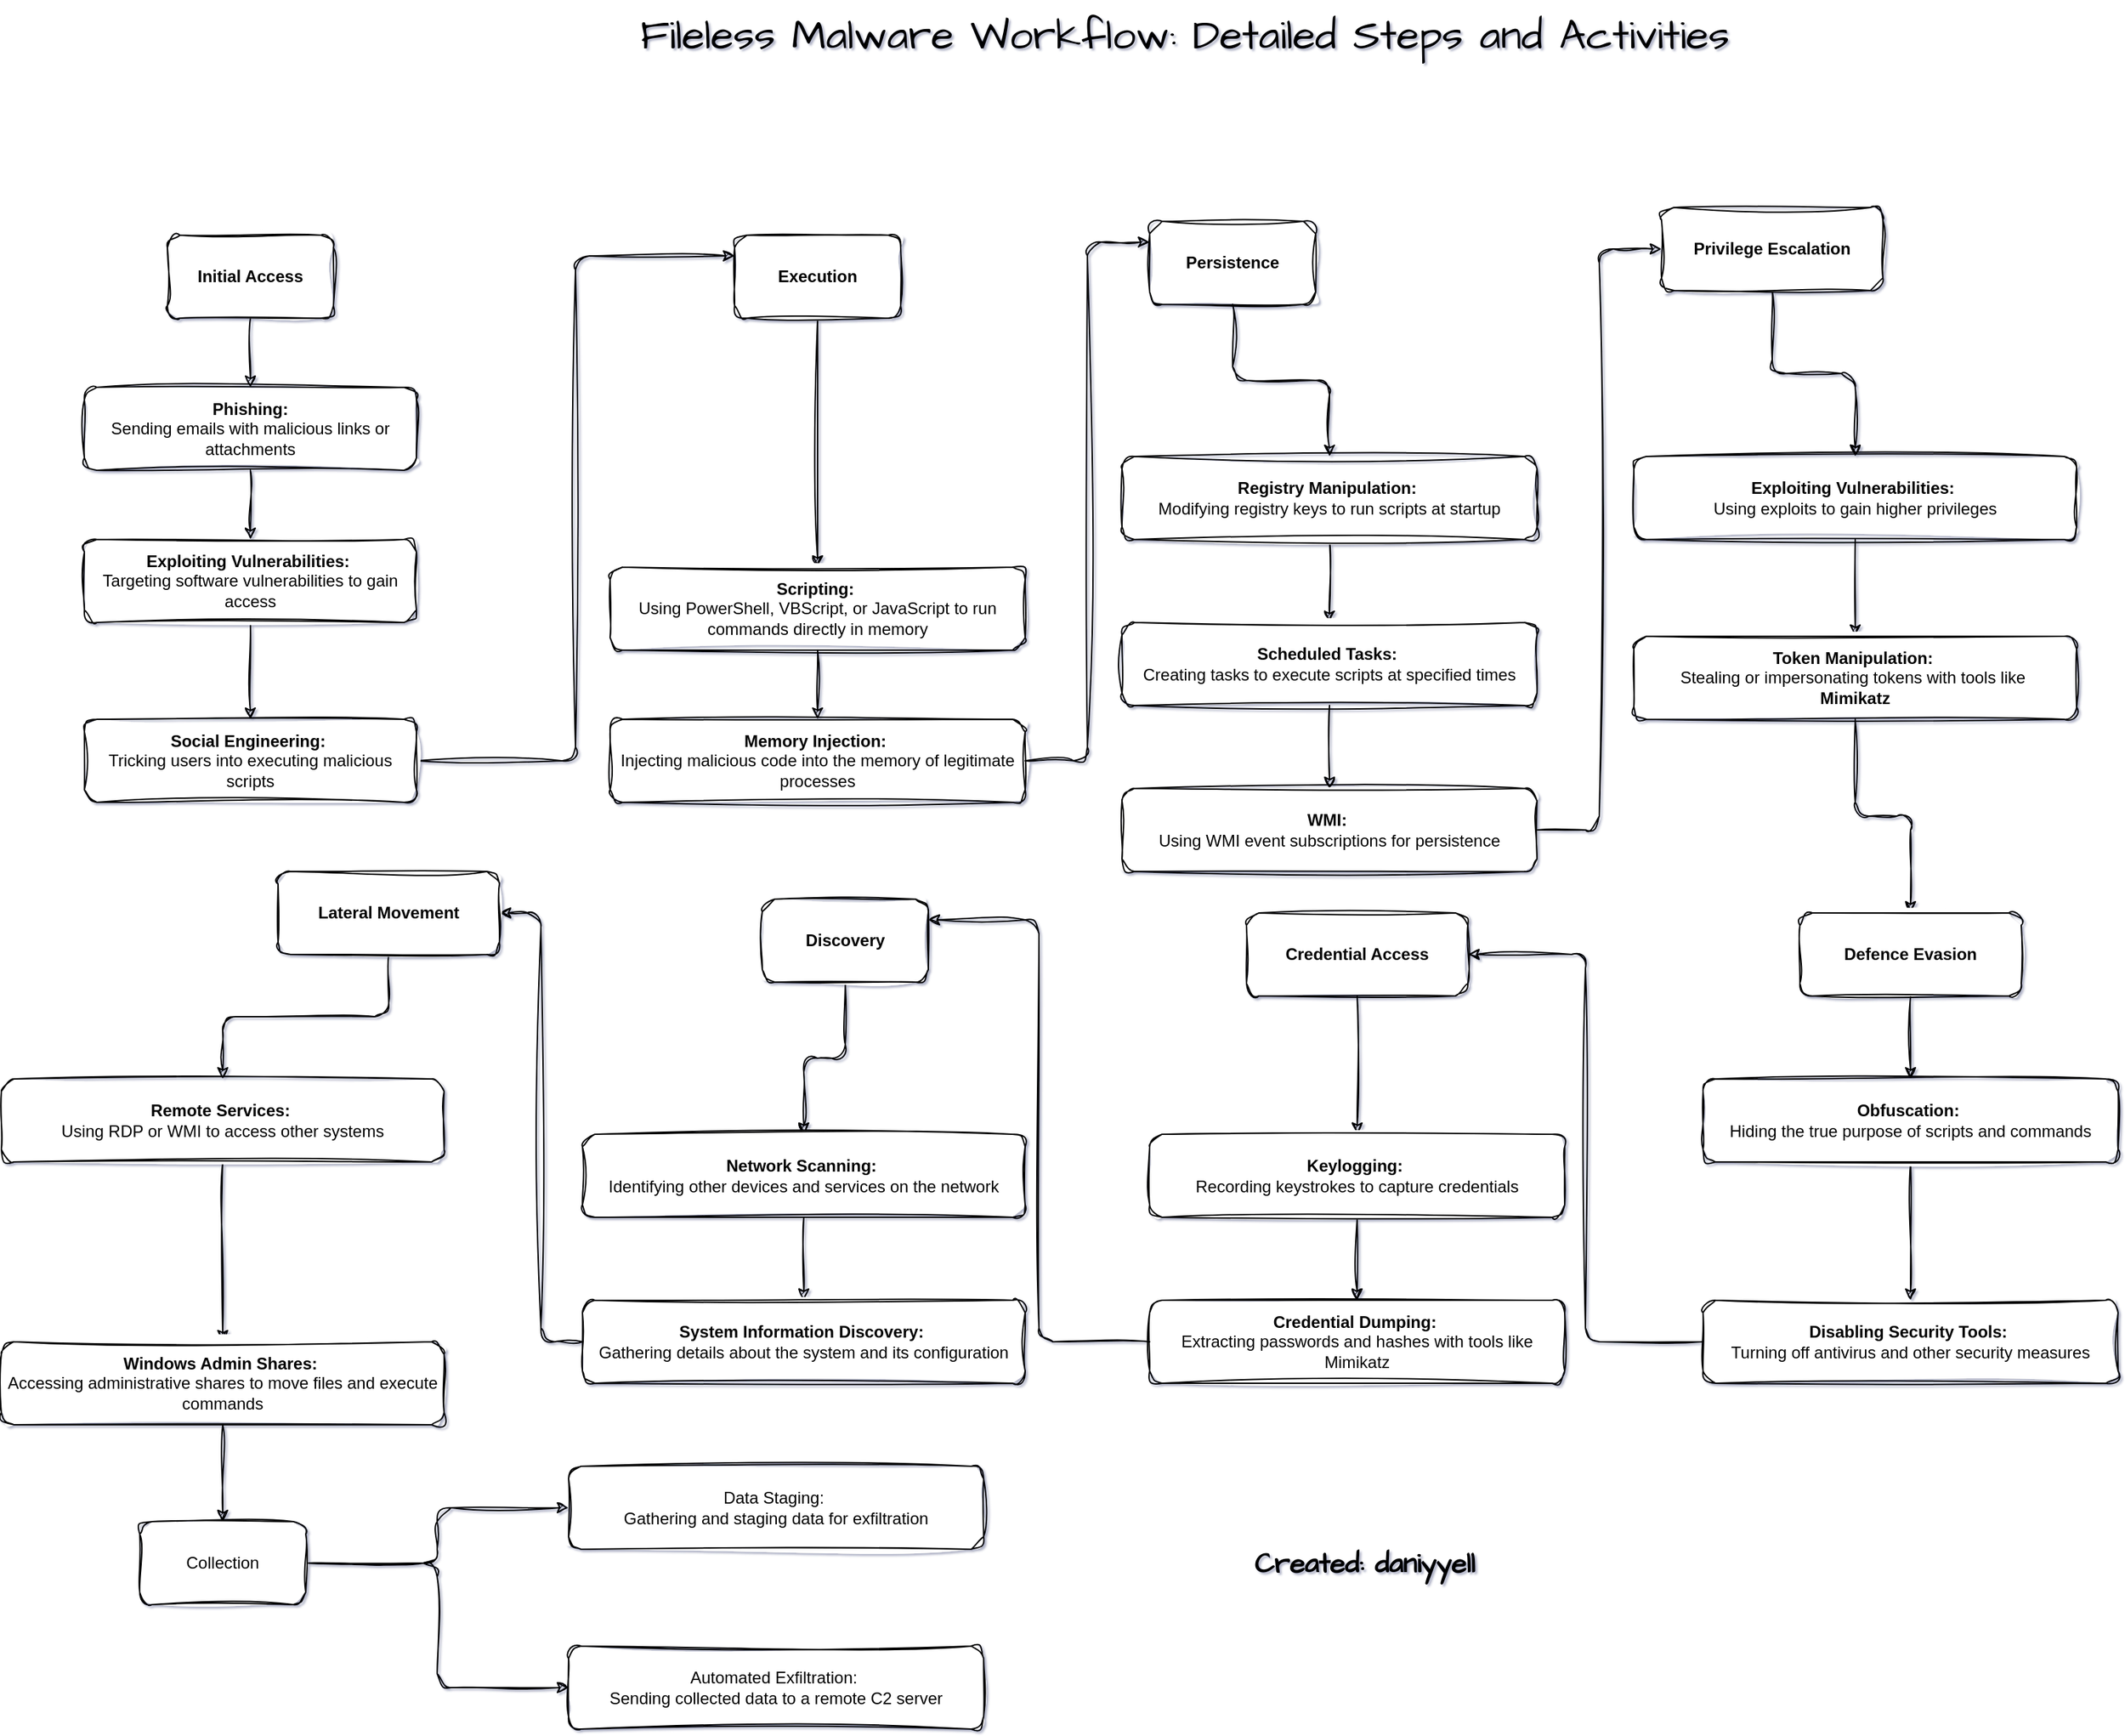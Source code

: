 <mxfile version="24.5.1" type="github">
  <diagram name="Page-1" id="pxp7qfaBqFWQBgs7-R0P">
    <mxGraphModel dx="2638" dy="2282" grid="1" gridSize="10" guides="1" tooltips="1" connect="1" arrows="1" fold="1" page="1" pageScale="1" pageWidth="850" pageHeight="1100" background="#ffffff" math="0" shadow="1">
      <root>
        <mxCell id="0" />
        <mxCell id="1" parent="0" />
        <mxCell id="3B0JiuzJLhS6sqnatpeZ-70" style="edgeStyle=orthogonalEdgeStyle;rounded=1;orthogonalLoop=1;jettySize=auto;html=1;entryX=0;entryY=0.25;entryDx=0;entryDy=0;labelBackgroundColor=none;fontColor=default;sketch=1;curveFitting=1;jiggle=2;" edge="1" parent="1" source="3B0JiuzJLhS6sqnatpeZ-4" target="3B0JiuzJLhS6sqnatpeZ-5">
          <mxGeometry relative="1" as="geometry" />
        </mxCell>
        <mxCell id="3B0JiuzJLhS6sqnatpeZ-7" value="&lt;div&gt;&lt;b&gt;Memory Injection:&amp;nbsp;&lt;/b&gt;&lt;/div&gt;&lt;div&gt;Injecting malicious code into the memory of legitimate processes&lt;/div&gt;" style="rounded=1;whiteSpace=wrap;html=1;labelBackgroundColor=none;sketch=1;curveFitting=1;jiggle=2;" vertex="1" parent="1">
          <mxGeometry x="200" y="80" width="300" height="60" as="geometry" />
        </mxCell>
        <mxCell id="3B0JiuzJLhS6sqnatpeZ-77" style="edgeStyle=orthogonalEdgeStyle;rounded=1;orthogonalLoop=1;jettySize=auto;html=1;labelBackgroundColor=none;fontColor=default;sketch=1;curveFitting=1;jiggle=2;" edge="1" parent="1" source="3B0JiuzJLhS6sqnatpeZ-9" target="3B0JiuzJLhS6sqnatpeZ-10">
          <mxGeometry relative="1" as="geometry" />
        </mxCell>
        <mxCell id="3B0JiuzJLhS6sqnatpeZ-9" value="&lt;div&gt;&lt;b&gt;Registry Manipulation:&lt;/b&gt;&amp;nbsp;&lt;/div&gt;&lt;div&gt;Modifying registry keys to run scripts at startup&lt;/div&gt;" style="rounded=1;whiteSpace=wrap;html=1;labelBackgroundColor=none;sketch=1;curveFitting=1;jiggle=2;" vertex="1" parent="1">
          <mxGeometry x="570" y="-110" width="300" height="60" as="geometry" />
        </mxCell>
        <mxCell id="3B0JiuzJLhS6sqnatpeZ-78" value="" style="edgeStyle=orthogonalEdgeStyle;rounded=1;orthogonalLoop=1;jettySize=auto;html=1;labelBackgroundColor=none;fontColor=default;sketch=1;curveFitting=1;jiggle=2;" edge="1" parent="1" source="3B0JiuzJLhS6sqnatpeZ-10" target="3B0JiuzJLhS6sqnatpeZ-11">
          <mxGeometry relative="1" as="geometry" />
        </mxCell>
        <mxCell id="3B0JiuzJLhS6sqnatpeZ-10" value="&lt;div&gt;&lt;b&gt;Scheduled Tasks:&amp;nbsp;&lt;/b&gt;&lt;/div&gt;&lt;div&gt;Creating tasks to execute scripts at specified times&lt;/div&gt;" style="rounded=1;whiteSpace=wrap;html=1;labelBackgroundColor=none;sketch=1;curveFitting=1;jiggle=2;" vertex="1" parent="1">
          <mxGeometry x="570" y="10" width="300" height="60" as="geometry" />
        </mxCell>
        <mxCell id="3B0JiuzJLhS6sqnatpeZ-101" style="edgeStyle=orthogonalEdgeStyle;rounded=1;orthogonalLoop=1;jettySize=auto;html=1;entryX=0;entryY=0.5;entryDx=0;entryDy=0;labelBackgroundColor=none;fontColor=default;sketch=1;curveFitting=1;jiggle=2;" edge="1" parent="1" source="3B0JiuzJLhS6sqnatpeZ-11" target="3B0JiuzJLhS6sqnatpeZ-12">
          <mxGeometry relative="1" as="geometry" />
        </mxCell>
        <mxCell id="3B0JiuzJLhS6sqnatpeZ-11" value="&lt;div&gt;&lt;b&gt;WMI:&amp;nbsp;&lt;/b&gt;&lt;/div&gt;&lt;div&gt;Using WMI event subscriptions for persistence&lt;/div&gt;" style="rounded=1;whiteSpace=wrap;html=1;labelBackgroundColor=none;sketch=1;curveFitting=1;jiggle=2;" vertex="1" parent="1">
          <mxGeometry x="570" y="130" width="300" height="60" as="geometry" />
        </mxCell>
        <mxCell id="3B0JiuzJLhS6sqnatpeZ-83" value="" style="edgeStyle=orthogonalEdgeStyle;rounded=1;orthogonalLoop=1;jettySize=auto;html=1;labelBackgroundColor=none;fontColor=default;sketch=1;curveFitting=1;jiggle=2;" edge="1" parent="1" source="3B0JiuzJLhS6sqnatpeZ-12" target="3B0JiuzJLhS6sqnatpeZ-13">
          <mxGeometry relative="1" as="geometry" />
        </mxCell>
        <mxCell id="3B0JiuzJLhS6sqnatpeZ-12" value="&lt;b&gt;Privilege Escalation&lt;/b&gt;" style="rounded=1;whiteSpace=wrap;html=1;labelBackgroundColor=none;sketch=1;curveFitting=1;jiggle=2;" vertex="1" parent="1">
          <mxGeometry x="960" y="-290" width="160" height="60" as="geometry" />
        </mxCell>
        <mxCell id="3B0JiuzJLhS6sqnatpeZ-81" value="" style="edgeStyle=orthogonalEdgeStyle;rounded=1;orthogonalLoop=1;jettySize=auto;html=1;labelBackgroundColor=none;fontColor=default;sketch=1;curveFitting=1;jiggle=2;" edge="1" parent="1" source="3B0JiuzJLhS6sqnatpeZ-13" target="3B0JiuzJLhS6sqnatpeZ-14">
          <mxGeometry relative="1" as="geometry" />
        </mxCell>
        <mxCell id="3B0JiuzJLhS6sqnatpeZ-13" value="&lt;div&gt;&lt;b&gt;Exploiting Vulnerabilities:&amp;nbsp;&lt;/b&gt;&lt;/div&gt;&lt;div&gt;Using exploits to gain higher privileges&lt;/div&gt;" style="rounded=1;whiteSpace=wrap;html=1;labelBackgroundColor=none;sketch=1;curveFitting=1;jiggle=2;" vertex="1" parent="1">
          <mxGeometry x="940" y="-110" width="320" height="60" as="geometry" />
        </mxCell>
        <mxCell id="3B0JiuzJLhS6sqnatpeZ-85" value="" style="edgeStyle=orthogonalEdgeStyle;rounded=1;orthogonalLoop=1;jettySize=auto;html=1;labelBackgroundColor=none;fontColor=default;sketch=1;curveFitting=1;jiggle=2;" edge="1" parent="1" source="3B0JiuzJLhS6sqnatpeZ-14" target="3B0JiuzJLhS6sqnatpeZ-15">
          <mxGeometry relative="1" as="geometry" />
        </mxCell>
        <mxCell id="3B0JiuzJLhS6sqnatpeZ-14" value="&lt;div&gt;&lt;b&gt;Token Manipulation:&amp;nbsp;&lt;/b&gt;&lt;/div&gt;&lt;div&gt;Stealing or impersonating tokens with tools like&amp;nbsp;&lt;/div&gt;&lt;div&gt;&lt;b&gt;Mimikatz&lt;/b&gt;&lt;/div&gt;" style="rounded=1;whiteSpace=wrap;html=1;labelBackgroundColor=none;sketch=1;curveFitting=1;jiggle=2;" vertex="1" parent="1">
          <mxGeometry x="940" y="20" width="320" height="60" as="geometry" />
        </mxCell>
        <mxCell id="3B0JiuzJLhS6sqnatpeZ-87" style="edgeStyle=orthogonalEdgeStyle;rounded=1;orthogonalLoop=1;jettySize=auto;html=1;entryX=1;entryY=0.5;entryDx=0;entryDy=0;labelBackgroundColor=none;fontColor=default;sketch=1;curveFitting=1;jiggle=2;" edge="1" parent="1" source="3B0JiuzJLhS6sqnatpeZ-17" target="3B0JiuzJLhS6sqnatpeZ-18">
          <mxGeometry relative="1" as="geometry" />
        </mxCell>
        <mxCell id="3B0JiuzJLhS6sqnatpeZ-72" style="edgeStyle=orthogonalEdgeStyle;rounded=1;orthogonalLoop=1;jettySize=auto;html=1;labelBackgroundColor=none;fontColor=default;sketch=1;curveFitting=1;jiggle=2;" edge="1" parent="1" source="3B0JiuzJLhS6sqnatpeZ-5" target="3B0JiuzJLhS6sqnatpeZ-6">
          <mxGeometry relative="1" as="geometry" />
        </mxCell>
        <mxCell id="3B0JiuzJLhS6sqnatpeZ-5" value="&lt;b&gt;Execution&lt;/b&gt;" style="rounded=1;whiteSpace=wrap;html=1;labelBackgroundColor=none;sketch=1;curveFitting=1;jiggle=2;" vertex="1" parent="1">
          <mxGeometry x="290" y="-270" width="120" height="60" as="geometry" />
        </mxCell>
        <mxCell id="3B0JiuzJLhS6sqnatpeZ-63" value="" style="edgeStyle=orthogonalEdgeStyle;rounded=1;orthogonalLoop=1;jettySize=auto;html=1;labelBackgroundColor=none;fontColor=default;sketch=1;curveFitting=1;jiggle=2;" edge="1" parent="1" source="3B0JiuzJLhS6sqnatpeZ-6" target="3B0JiuzJLhS6sqnatpeZ-7">
          <mxGeometry relative="1" as="geometry" />
        </mxCell>
        <mxCell id="3B0JiuzJLhS6sqnatpeZ-6" value="&lt;div&gt;&lt;b&gt;Scripting:&amp;nbsp;&lt;/b&gt;&lt;/div&gt;&lt;div&gt;Using PowerShell, VBScript, or JavaScript to run commands directly in memory&lt;/div&gt;" style="rounded=1;whiteSpace=wrap;html=1;labelBackgroundColor=none;sketch=1;curveFitting=1;jiggle=2;" vertex="1" parent="1">
          <mxGeometry x="200" y="-30" width="300" height="60" as="geometry" />
        </mxCell>
        <mxCell id="3B0JiuzJLhS6sqnatpeZ-64" style="edgeStyle=orthogonalEdgeStyle;rounded=1;orthogonalLoop=1;jettySize=auto;html=1;entryX=0;entryY=0.25;entryDx=0;entryDy=0;labelBackgroundColor=none;fontColor=default;sketch=1;curveFitting=1;jiggle=2;" edge="1" parent="1" source="3B0JiuzJLhS6sqnatpeZ-7" target="3B0JiuzJLhS6sqnatpeZ-8">
          <mxGeometry relative="1" as="geometry" />
        </mxCell>
        <mxCell id="3B0JiuzJLhS6sqnatpeZ-76" style="edgeStyle=orthogonalEdgeStyle;rounded=1;orthogonalLoop=1;jettySize=auto;html=1;labelBackgroundColor=none;fontColor=default;sketch=1;curveFitting=1;jiggle=2;" edge="1" parent="1" source="3B0JiuzJLhS6sqnatpeZ-8" target="3B0JiuzJLhS6sqnatpeZ-9">
          <mxGeometry relative="1" as="geometry" />
        </mxCell>
        <mxCell id="3B0JiuzJLhS6sqnatpeZ-8" value="&lt;b&gt;Persistence&lt;/b&gt;" style="rounded=1;whiteSpace=wrap;html=1;labelBackgroundColor=none;sketch=1;curveFitting=1;jiggle=2;" vertex="1" parent="1">
          <mxGeometry x="590" y="-280" width="120" height="60" as="geometry" />
        </mxCell>
        <mxCell id="3B0JiuzJLhS6sqnatpeZ-92" value="" style="edgeStyle=orthogonalEdgeStyle;rounded=1;orthogonalLoop=1;jettySize=auto;html=1;labelBackgroundColor=none;fontColor=default;sketch=1;curveFitting=1;jiggle=2;" edge="1" parent="1" source="3B0JiuzJLhS6sqnatpeZ-21" target="3B0JiuzJLhS6sqnatpeZ-22">
          <mxGeometry relative="1" as="geometry" />
        </mxCell>
        <mxCell id="3B0JiuzJLhS6sqnatpeZ-21" value="&lt;b&gt;Discovery&lt;/b&gt;" style="rounded=1;whiteSpace=wrap;html=1;labelBackgroundColor=none;sketch=1;curveFitting=1;jiggle=2;" vertex="1" parent="1">
          <mxGeometry x="310" y="210" width="120" height="60" as="geometry" />
        </mxCell>
        <mxCell id="3B0JiuzJLhS6sqnatpeZ-93" value="" style="edgeStyle=orthogonalEdgeStyle;rounded=1;orthogonalLoop=1;jettySize=auto;html=1;labelBackgroundColor=none;fontColor=default;sketch=1;curveFitting=1;jiggle=2;" edge="1" parent="1" source="3B0JiuzJLhS6sqnatpeZ-22" target="3B0JiuzJLhS6sqnatpeZ-23">
          <mxGeometry relative="1" as="geometry" />
        </mxCell>
        <mxCell id="3B0JiuzJLhS6sqnatpeZ-22" value="&lt;div&gt;&lt;b&gt;Network Scanning:&amp;nbsp;&lt;/b&gt;&lt;/div&gt;&lt;div&gt;Identifying other devices and services on the network&lt;/div&gt;" style="rounded=1;whiteSpace=wrap;html=1;labelBackgroundColor=none;sketch=1;curveFitting=1;jiggle=2;" vertex="1" parent="1">
          <mxGeometry x="180" y="380" width="320" height="60" as="geometry" />
        </mxCell>
        <mxCell id="3B0JiuzJLhS6sqnatpeZ-95" style="edgeStyle=orthogonalEdgeStyle;rounded=1;orthogonalLoop=1;jettySize=auto;html=1;entryX=1;entryY=0.5;entryDx=0;entryDy=0;labelBackgroundColor=none;fontColor=default;sketch=1;curveFitting=1;jiggle=2;" edge="1" parent="1" source="3B0JiuzJLhS6sqnatpeZ-23" target="3B0JiuzJLhS6sqnatpeZ-24">
          <mxGeometry relative="1" as="geometry" />
        </mxCell>
        <mxCell id="3B0JiuzJLhS6sqnatpeZ-23" value="&lt;div&gt;&lt;b&gt;System Information Discovery:&amp;nbsp;&lt;/b&gt;&lt;/div&gt;&lt;div&gt;Gathering details about the system and its configuration&lt;/div&gt;" style="rounded=1;whiteSpace=wrap;html=1;labelBackgroundColor=none;sketch=1;curveFitting=1;jiggle=2;" vertex="1" parent="1">
          <mxGeometry x="180" y="500" width="320" height="60" as="geometry" />
        </mxCell>
        <mxCell id="3B0JiuzJLhS6sqnatpeZ-96" value="" style="edgeStyle=orthogonalEdgeStyle;rounded=1;orthogonalLoop=1;jettySize=auto;html=1;labelBackgroundColor=none;fontColor=default;sketch=1;curveFitting=1;jiggle=2;" edge="1" parent="1" source="3B0JiuzJLhS6sqnatpeZ-24" target="3B0JiuzJLhS6sqnatpeZ-25">
          <mxGeometry relative="1" as="geometry" />
        </mxCell>
        <mxCell id="3B0JiuzJLhS6sqnatpeZ-24" value="&lt;b&gt;Lateral Movement&lt;/b&gt;" style="rounded=1;whiteSpace=wrap;html=1;labelBackgroundColor=none;sketch=1;curveFitting=1;jiggle=2;" vertex="1" parent="1">
          <mxGeometry x="-40" y="190" width="160" height="60" as="geometry" />
        </mxCell>
        <mxCell id="3B0JiuzJLhS6sqnatpeZ-107" style="edgeStyle=orthogonalEdgeStyle;rounded=1;orthogonalLoop=1;jettySize=auto;html=1;labelBackgroundColor=none;fontColor=default;sketch=1;curveFitting=1;jiggle=2;" edge="1" parent="1" source="3B0JiuzJLhS6sqnatpeZ-25" target="3B0JiuzJLhS6sqnatpeZ-26">
          <mxGeometry relative="1" as="geometry" />
        </mxCell>
        <mxCell id="3B0JiuzJLhS6sqnatpeZ-25" value="&lt;div&gt;&lt;b&gt;Remote Services:&amp;nbsp;&lt;/b&gt;&lt;/div&gt;&lt;div&gt;Using RDP or WMI to access other systems&lt;/div&gt;" style="rounded=1;whiteSpace=wrap;html=1;labelBackgroundColor=none;sketch=1;curveFitting=1;jiggle=2;" vertex="1" parent="1">
          <mxGeometry x="-240" y="340" width="320" height="60" as="geometry" />
        </mxCell>
        <mxCell id="3B0JiuzJLhS6sqnatpeZ-111" style="edgeStyle=orthogonalEdgeStyle;rounded=1;orthogonalLoop=1;jettySize=auto;html=1;labelBackgroundColor=none;fontColor=default;sketch=1;curveFitting=1;jiggle=2;" edge="1" parent="1" source="3B0JiuzJLhS6sqnatpeZ-26" target="3B0JiuzJLhS6sqnatpeZ-27">
          <mxGeometry relative="1" as="geometry" />
        </mxCell>
        <mxCell id="3B0JiuzJLhS6sqnatpeZ-26" value="&lt;div&gt;&lt;b&gt;Windows Admin Shares:&lt;/b&gt;&amp;nbsp;&lt;/div&gt;&lt;div&gt;Accessing administrative shares to move files and execute commands&lt;/div&gt;" style="rounded=1;whiteSpace=wrap;html=1;labelBackgroundColor=none;sketch=1;curveFitting=1;jiggle=2;" vertex="1" parent="1">
          <mxGeometry x="-240" y="530" width="320" height="60" as="geometry" />
        </mxCell>
        <mxCell id="3B0JiuzJLhS6sqnatpeZ-100" value="" style="group;labelBackgroundColor=none;rounded=1;sketch=1;curveFitting=1;jiggle=2;" vertex="1" connectable="0" parent="1">
          <mxGeometry x="-180" y="-270" width="240" height="410" as="geometry" />
        </mxCell>
        <mxCell id="3B0JiuzJLhS6sqnatpeZ-58" value="" style="edgeStyle=orthogonalEdgeStyle;rounded=1;orthogonalLoop=1;jettySize=auto;html=1;labelBackgroundColor=none;fontColor=default;sketch=1;curveFitting=1;jiggle=2;" edge="1" parent="3B0JiuzJLhS6sqnatpeZ-100" source="3B0JiuzJLhS6sqnatpeZ-1" target="3B0JiuzJLhS6sqnatpeZ-2">
          <mxGeometry relative="1" as="geometry" />
        </mxCell>
        <mxCell id="3B0JiuzJLhS6sqnatpeZ-1" value="&lt;b&gt;Initial Access&lt;/b&gt;" style="rounded=1;whiteSpace=wrap;html=1;labelBackgroundColor=none;sketch=1;curveFitting=1;jiggle=2;" vertex="1" parent="3B0JiuzJLhS6sqnatpeZ-100">
          <mxGeometry x="60" width="120" height="60" as="geometry" />
        </mxCell>
        <mxCell id="3B0JiuzJLhS6sqnatpeZ-59" value="" style="edgeStyle=orthogonalEdgeStyle;rounded=1;orthogonalLoop=1;jettySize=auto;html=1;labelBackgroundColor=none;fontColor=default;sketch=1;curveFitting=1;jiggle=2;" edge="1" parent="3B0JiuzJLhS6sqnatpeZ-100" source="3B0JiuzJLhS6sqnatpeZ-2" target="3B0JiuzJLhS6sqnatpeZ-3">
          <mxGeometry relative="1" as="geometry" />
        </mxCell>
        <mxCell id="3B0JiuzJLhS6sqnatpeZ-2" value="&lt;b&gt;Phishing: &lt;/b&gt;&lt;br&gt;Sending emails with malicious links or attachments" style="rounded=1;whiteSpace=wrap;html=1;labelBackgroundColor=none;sketch=1;curveFitting=1;jiggle=2;" vertex="1" parent="3B0JiuzJLhS6sqnatpeZ-100">
          <mxGeometry y="110" width="240" height="60" as="geometry" />
        </mxCell>
        <mxCell id="3B0JiuzJLhS6sqnatpeZ-60" value="" style="edgeStyle=orthogonalEdgeStyle;rounded=1;orthogonalLoop=1;jettySize=auto;html=1;labelBackgroundColor=none;fontColor=default;sketch=1;curveFitting=1;jiggle=2;" edge="1" parent="3B0JiuzJLhS6sqnatpeZ-100" source="3B0JiuzJLhS6sqnatpeZ-3" target="3B0JiuzJLhS6sqnatpeZ-4">
          <mxGeometry relative="1" as="geometry" />
        </mxCell>
        <mxCell id="3B0JiuzJLhS6sqnatpeZ-3" value="&lt;div&gt;&lt;b&gt;Exploiting Vulnerabilities:&amp;nbsp;&lt;/b&gt;&lt;/div&gt;&lt;div&gt;Targeting software vulnerabilities to gain access&lt;/div&gt;" style="rounded=1;whiteSpace=wrap;html=1;labelBackgroundColor=none;sketch=1;curveFitting=1;jiggle=2;" vertex="1" parent="3B0JiuzJLhS6sqnatpeZ-100">
          <mxGeometry y="220" width="240" height="60" as="geometry" />
        </mxCell>
        <mxCell id="3B0JiuzJLhS6sqnatpeZ-4" value="&lt;div&gt;&lt;b&gt;Social Engineering:&amp;nbsp;&lt;/b&gt;&lt;/div&gt;&lt;div&gt;Tricking users into executing malicious scripts&lt;/div&gt;" style="rounded=1;whiteSpace=wrap;html=1;labelBackgroundColor=none;sketch=1;curveFitting=1;jiggle=2;" vertex="1" parent="3B0JiuzJLhS6sqnatpeZ-100">
          <mxGeometry y="350" width="240" height="60" as="geometry" />
        </mxCell>
        <mxCell id="3B0JiuzJLhS6sqnatpeZ-103" value="" style="group;labelBackgroundColor=none;rounded=1;sketch=1;curveFitting=1;jiggle=2;" vertex="1" connectable="0" parent="1">
          <mxGeometry x="990" y="220" width="300" height="340" as="geometry" />
        </mxCell>
        <mxCell id="3B0JiuzJLhS6sqnatpeZ-102" value="" style="edgeStyle=orthogonalEdgeStyle;rounded=1;orthogonalLoop=1;jettySize=auto;html=1;labelBackgroundColor=none;fontColor=default;sketch=1;curveFitting=1;jiggle=2;" edge="1" parent="3B0JiuzJLhS6sqnatpeZ-103" source="3B0JiuzJLhS6sqnatpeZ-15" target="3B0JiuzJLhS6sqnatpeZ-16">
          <mxGeometry relative="1" as="geometry" />
        </mxCell>
        <mxCell id="3B0JiuzJLhS6sqnatpeZ-15" value="&lt;b&gt;Defence Evasion&lt;/b&gt;" style="rounded=1;whiteSpace=wrap;html=1;labelBackgroundColor=none;sketch=1;curveFitting=1;jiggle=2;" vertex="1" parent="3B0JiuzJLhS6sqnatpeZ-103">
          <mxGeometry x="70" width="160" height="60" as="geometry" />
        </mxCell>
        <mxCell id="3B0JiuzJLhS6sqnatpeZ-86" value="" style="edgeStyle=orthogonalEdgeStyle;rounded=1;orthogonalLoop=1;jettySize=auto;html=1;labelBackgroundColor=none;fontColor=default;sketch=1;curveFitting=1;jiggle=2;" edge="1" parent="3B0JiuzJLhS6sqnatpeZ-103" source="3B0JiuzJLhS6sqnatpeZ-16" target="3B0JiuzJLhS6sqnatpeZ-17">
          <mxGeometry relative="1" as="geometry" />
        </mxCell>
        <mxCell id="3B0JiuzJLhS6sqnatpeZ-16" value="&lt;div&gt;&lt;b&gt;Obfuscation:&amp;nbsp;&lt;/b&gt;&lt;/div&gt;&lt;div&gt;Hiding the true purpose of scripts and commands&lt;/div&gt;" style="rounded=1;whiteSpace=wrap;html=1;labelBackgroundColor=none;sketch=1;curveFitting=1;jiggle=2;" vertex="1" parent="3B0JiuzJLhS6sqnatpeZ-103">
          <mxGeometry y="120" width="300" height="60" as="geometry" />
        </mxCell>
        <mxCell id="3B0JiuzJLhS6sqnatpeZ-17" value="&lt;div&gt;&lt;b&gt;Disabling Security Tools:&amp;nbsp;&lt;/b&gt;&lt;/div&gt;&lt;div&gt;Turning off antivirus and other security measures&lt;/div&gt;" style="rounded=1;whiteSpace=wrap;html=1;labelBackgroundColor=none;sketch=1;curveFitting=1;jiggle=2;" vertex="1" parent="3B0JiuzJLhS6sqnatpeZ-103">
          <mxGeometry y="280" width="300" height="60" as="geometry" />
        </mxCell>
        <mxCell id="3B0JiuzJLhS6sqnatpeZ-104" value="" style="group;labelBackgroundColor=none;rounded=1;sketch=1;curveFitting=1;jiggle=2;" vertex="1" connectable="0" parent="1">
          <mxGeometry x="590" y="220" width="300" height="340" as="geometry" />
        </mxCell>
        <mxCell id="3B0JiuzJLhS6sqnatpeZ-88" value="" style="edgeStyle=orthogonalEdgeStyle;rounded=1;orthogonalLoop=1;jettySize=auto;html=1;labelBackgroundColor=none;fontColor=default;sketch=1;curveFitting=1;jiggle=2;" edge="1" parent="3B0JiuzJLhS6sqnatpeZ-104" source="3B0JiuzJLhS6sqnatpeZ-18" target="3B0JiuzJLhS6sqnatpeZ-19">
          <mxGeometry relative="1" as="geometry" />
        </mxCell>
        <mxCell id="3B0JiuzJLhS6sqnatpeZ-18" value="&lt;b&gt;Credential Access&lt;/b&gt;" style="rounded=1;whiteSpace=wrap;html=1;labelBackgroundColor=none;sketch=1;curveFitting=1;jiggle=2;" vertex="1" parent="3B0JiuzJLhS6sqnatpeZ-104">
          <mxGeometry x="70" width="160" height="60" as="geometry" />
        </mxCell>
        <mxCell id="3B0JiuzJLhS6sqnatpeZ-89" value="" style="edgeStyle=orthogonalEdgeStyle;rounded=1;orthogonalLoop=1;jettySize=auto;html=1;labelBackgroundColor=none;fontColor=default;sketch=1;curveFitting=1;jiggle=2;" edge="1" parent="3B0JiuzJLhS6sqnatpeZ-104" source="3B0JiuzJLhS6sqnatpeZ-19" target="3B0JiuzJLhS6sqnatpeZ-20">
          <mxGeometry relative="1" as="geometry" />
        </mxCell>
        <mxCell id="3B0JiuzJLhS6sqnatpeZ-19" value="&lt;div&gt;&lt;b&gt;Keylogging:&amp;nbsp;&lt;/b&gt;&lt;/div&gt;&lt;div&gt;Recording keystrokes to capture credentials&lt;/div&gt;" style="rounded=1;whiteSpace=wrap;html=1;labelBackgroundColor=none;sketch=1;curveFitting=1;jiggle=2;" vertex="1" parent="3B0JiuzJLhS6sqnatpeZ-104">
          <mxGeometry y="160" width="300" height="60" as="geometry" />
        </mxCell>
        <mxCell id="3B0JiuzJLhS6sqnatpeZ-20" value="&lt;div&gt;&lt;b&gt;Credential Dumping:&amp;nbsp;&lt;/b&gt;&lt;/div&gt;&lt;div&gt;Extracting passwords and hashes with tools like Mimikatz&lt;/div&gt;" style="rounded=1;whiteSpace=wrap;html=1;labelBackgroundColor=none;sketch=1;curveFitting=1;jiggle=2;" vertex="1" parent="3B0JiuzJLhS6sqnatpeZ-104">
          <mxGeometry y="280" width="300" height="60" as="geometry" />
        </mxCell>
        <mxCell id="3B0JiuzJLhS6sqnatpeZ-105" style="edgeStyle=orthogonalEdgeStyle;rounded=1;orthogonalLoop=1;jettySize=auto;html=1;exitX=0.5;exitY=1;exitDx=0;exitDy=0;labelBackgroundColor=none;fontColor=default;sketch=1;curveFitting=1;jiggle=2;" edge="1" parent="1" source="3B0JiuzJLhS6sqnatpeZ-22" target="3B0JiuzJLhS6sqnatpeZ-22">
          <mxGeometry relative="1" as="geometry" />
        </mxCell>
        <mxCell id="3B0JiuzJLhS6sqnatpeZ-106" style="edgeStyle=orthogonalEdgeStyle;rounded=1;orthogonalLoop=1;jettySize=auto;html=1;entryX=1;entryY=0.25;entryDx=0;entryDy=0;labelBackgroundColor=none;fontColor=default;sketch=1;curveFitting=1;jiggle=2;" edge="1" parent="1" source="3B0JiuzJLhS6sqnatpeZ-20" target="3B0JiuzJLhS6sqnatpeZ-21">
          <mxGeometry relative="1" as="geometry" />
        </mxCell>
        <mxCell id="3B0JiuzJLhS6sqnatpeZ-98" value="" style="edgeStyle=orthogonalEdgeStyle;rounded=1;orthogonalLoop=1;jettySize=auto;html=1;labelBackgroundColor=none;fontColor=default;sketch=1;curveFitting=1;jiggle=2;" edge="1" parent="1" source="3B0JiuzJLhS6sqnatpeZ-27" target="3B0JiuzJLhS6sqnatpeZ-28">
          <mxGeometry relative="1" as="geometry" />
        </mxCell>
        <mxCell id="3B0JiuzJLhS6sqnatpeZ-112" style="edgeStyle=orthogonalEdgeStyle;rounded=1;orthogonalLoop=1;jettySize=auto;html=1;entryX=0;entryY=0.5;entryDx=0;entryDy=0;labelBackgroundColor=none;fontColor=default;sketch=1;curveFitting=1;jiggle=2;" edge="1" parent="1" source="3B0JiuzJLhS6sqnatpeZ-27" target="3B0JiuzJLhS6sqnatpeZ-29">
          <mxGeometry relative="1" as="geometry" />
        </mxCell>
        <mxCell id="3B0JiuzJLhS6sqnatpeZ-27" value="Collection" style="rounded=1;whiteSpace=wrap;html=1;labelBackgroundColor=none;sketch=1;curveFitting=1;jiggle=2;" vertex="1" parent="1">
          <mxGeometry x="-140" y="660" width="120" height="60" as="geometry" />
        </mxCell>
        <mxCell id="3B0JiuzJLhS6sqnatpeZ-28" value="&lt;div&gt;Data Staging:&amp;nbsp;&lt;/div&gt;&lt;div&gt;Gathering and staging data for exfiltration&lt;/div&gt;" style="rounded=1;whiteSpace=wrap;html=1;labelBackgroundColor=none;sketch=1;curveFitting=1;jiggle=2;" vertex="1" parent="1">
          <mxGeometry x="170" y="620" width="300" height="60" as="geometry" />
        </mxCell>
        <mxCell id="3B0JiuzJLhS6sqnatpeZ-29" value="&lt;div&gt;Automated Exfiltration:&amp;nbsp;&lt;/div&gt;&lt;div&gt;Sending collected data to a remote C2 server&lt;br&gt;&lt;/div&gt;" style="rounded=1;whiteSpace=wrap;html=1;labelBackgroundColor=none;sketch=1;curveFitting=1;jiggle=2;" vertex="1" parent="1">
          <mxGeometry x="170" y="750" width="300" height="60" as="geometry" />
        </mxCell>
        <mxCell id="3B0JiuzJLhS6sqnatpeZ-113" value="&lt;b&gt;&lt;font style=&quot;font-size: 20px;&quot;&gt;Created: daniyyell&lt;/font&gt;&lt;/b&gt;" style="text;html=1;align=center;verticalAlign=middle;resizable=0;points=[];autosize=1;strokeColor=none;fillColor=none;fontFamily=Architects Daughter;fontSource=https%3A%2F%2Ffonts.googleapis.com%2Fcss%3Ffamily%3DArchitects%2BDaughter;" vertex="1" parent="1">
          <mxGeometry x="650" y="670" width="190" height="40" as="geometry" />
        </mxCell>
        <mxCell id="3B0JiuzJLhS6sqnatpeZ-114" value="&lt;font style=&quot;font-size: 30px;&quot;&gt;Fileless Malware Workflow: Detailed Steps and Activities&lt;/font&gt;" style="text;html=1;align=center;verticalAlign=middle;resizable=0;points=[];autosize=1;strokeColor=none;fillColor=none;fontFamily=Architects Daughter;fontSource=https%3A%2F%2Ffonts.googleapis.com%2Fcss%3Ffamily%3DArchitects%2BDaughter;" vertex="1" parent="1">
          <mxGeometry x="210" y="-440" width="810" height="50" as="geometry" />
        </mxCell>
      </root>
    </mxGraphModel>
  </diagram>
</mxfile>
